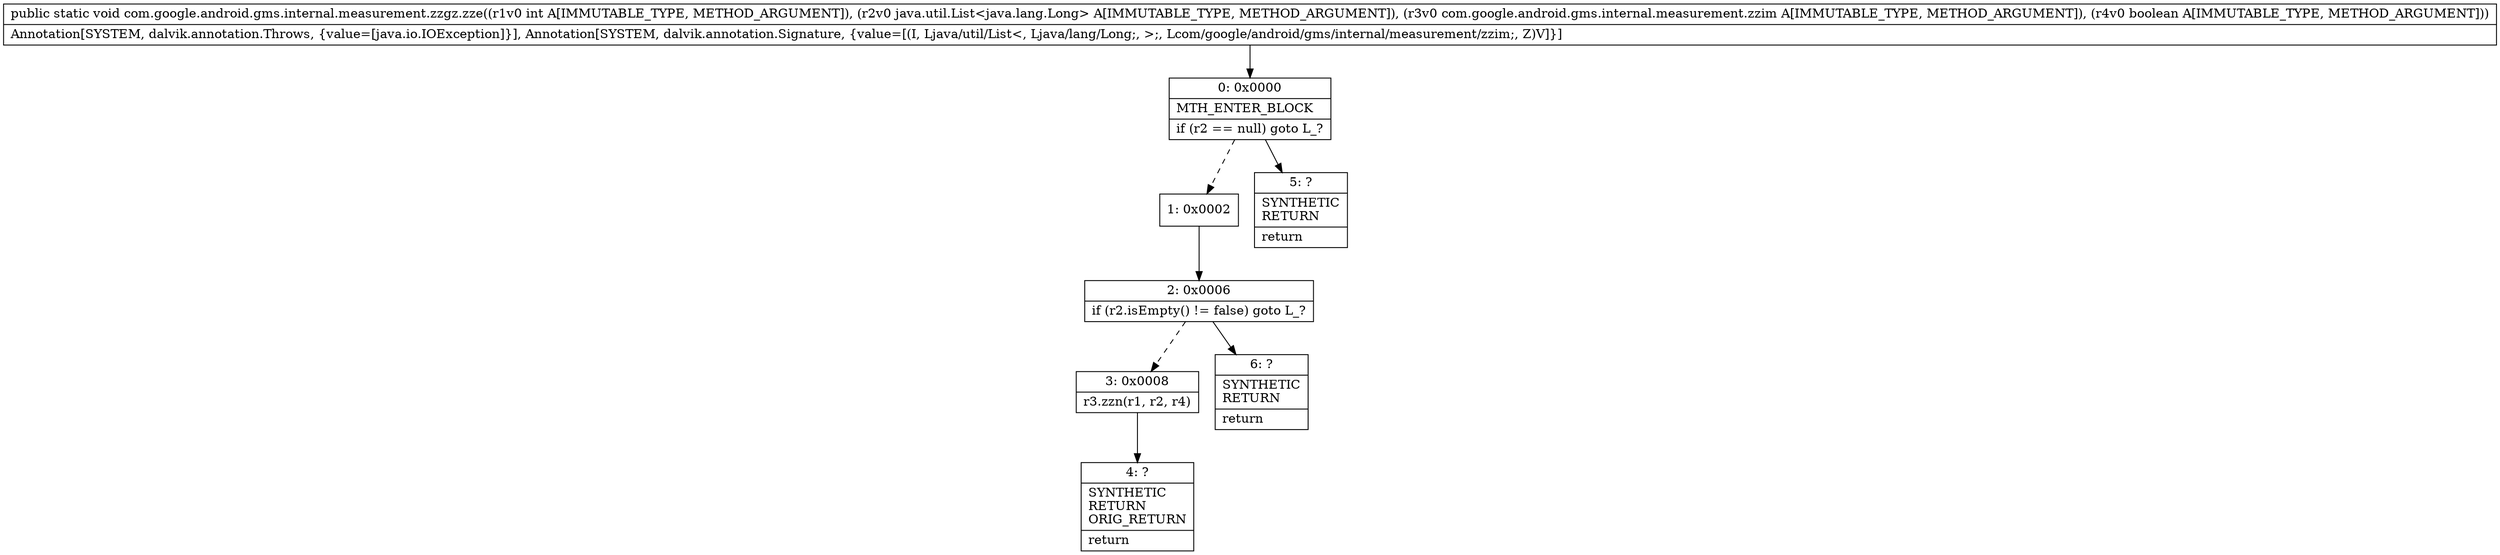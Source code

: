 digraph "CFG forcom.google.android.gms.internal.measurement.zzgz.zze(ILjava\/util\/List;Lcom\/google\/android\/gms\/internal\/measurement\/zzim;Z)V" {
Node_0 [shape=record,label="{0\:\ 0x0000|MTH_ENTER_BLOCK\l|if (r2 == null) goto L_?\l}"];
Node_1 [shape=record,label="{1\:\ 0x0002}"];
Node_2 [shape=record,label="{2\:\ 0x0006|if (r2.isEmpty() != false) goto L_?\l}"];
Node_3 [shape=record,label="{3\:\ 0x0008|r3.zzn(r1, r2, r4)\l}"];
Node_4 [shape=record,label="{4\:\ ?|SYNTHETIC\lRETURN\lORIG_RETURN\l|return\l}"];
Node_5 [shape=record,label="{5\:\ ?|SYNTHETIC\lRETURN\l|return\l}"];
Node_6 [shape=record,label="{6\:\ ?|SYNTHETIC\lRETURN\l|return\l}"];
MethodNode[shape=record,label="{public static void com.google.android.gms.internal.measurement.zzgz.zze((r1v0 int A[IMMUTABLE_TYPE, METHOD_ARGUMENT]), (r2v0 java.util.List\<java.lang.Long\> A[IMMUTABLE_TYPE, METHOD_ARGUMENT]), (r3v0 com.google.android.gms.internal.measurement.zzim A[IMMUTABLE_TYPE, METHOD_ARGUMENT]), (r4v0 boolean A[IMMUTABLE_TYPE, METHOD_ARGUMENT]))  | Annotation[SYSTEM, dalvik.annotation.Throws, \{value=[java.io.IOException]\}], Annotation[SYSTEM, dalvik.annotation.Signature, \{value=[(I, Ljava\/util\/List\<, Ljava\/lang\/Long;, \>;, Lcom\/google\/android\/gms\/internal\/measurement\/zzim;, Z)V]\}]\l}"];
MethodNode -> Node_0;
Node_0 -> Node_1[style=dashed];
Node_0 -> Node_5;
Node_1 -> Node_2;
Node_2 -> Node_3[style=dashed];
Node_2 -> Node_6;
Node_3 -> Node_4;
}

